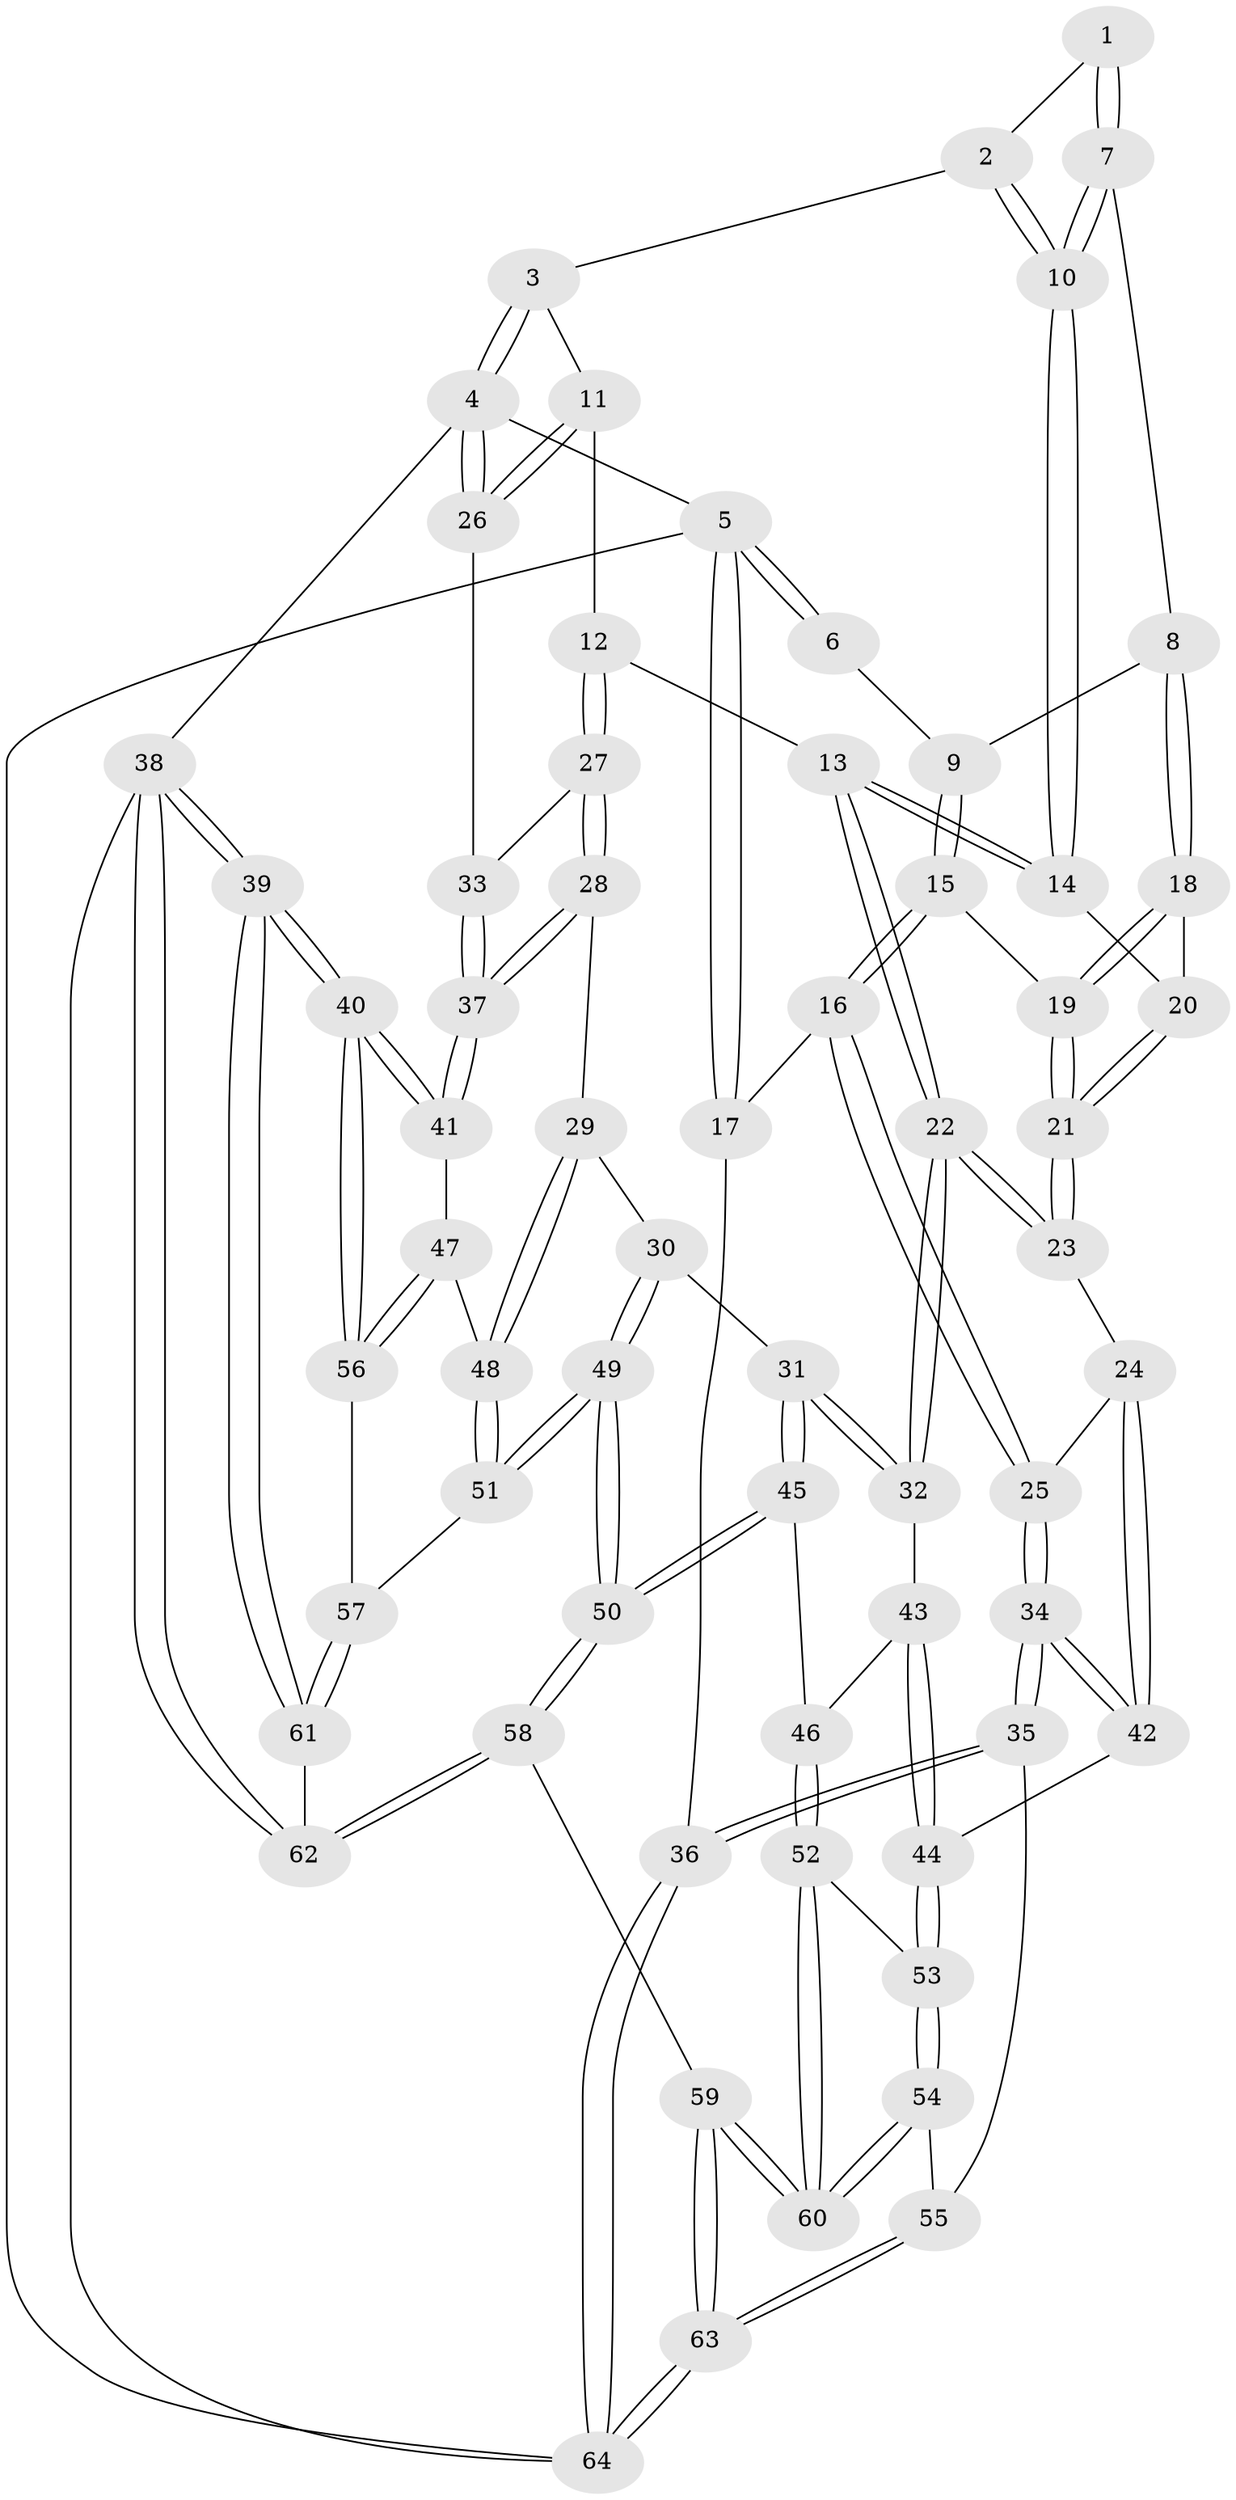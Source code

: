 // coarse degree distribution, {3: 0.13157894736842105, 4: 0.4473684210526316, 5: 0.2631578947368421, 6: 0.13157894736842105, 7: 0.02631578947368421}
// Generated by graph-tools (version 1.1) at 2025/42/03/06/25 10:42:32]
// undirected, 64 vertices, 157 edges
graph export_dot {
graph [start="1"]
  node [color=gray90,style=filled];
  1 [pos="+0.3232267191845542+0"];
  2 [pos="+0.5403275442845961+0"];
  3 [pos="+0.6279700761763686+0"];
  4 [pos="+1+0"];
  5 [pos="+0+0"];
  6 [pos="+0.0908141728372503+0"];
  7 [pos="+0.3252545744430601+0.11116476636917366"];
  8 [pos="+0.2933869899751273+0.1281307018530493"];
  9 [pos="+0.12786539972860053+0"];
  10 [pos="+0.4647890711690717+0.18675755061453217"];
  11 [pos="+0.7359212539472845+0.20958455322110434"];
  12 [pos="+0.7333645802732338+0.2190186792133705"];
  13 [pos="+0.6165041520334952+0.24898039745750603"];
  14 [pos="+0.47082476332450257+0.19912141580628256"];
  15 [pos="+0.12079203219783455+0.23252573778135405"];
  16 [pos="+0.04770617510275562+0.28086207685775866"];
  17 [pos="+0+0.28922545393971877"];
  18 [pos="+0.1785917027033068+0.22673161873070274"];
  19 [pos="+0.169504602742021+0.23077832427822942"];
  20 [pos="+0.4111475232091966+0.2691890354009241"];
  21 [pos="+0.3620888730881863+0.43054912756475217"];
  22 [pos="+0.5158602880961731+0.5145009089686109"];
  23 [pos="+0.36626227027076186+0.47115387810011816"];
  24 [pos="+0.31357592018654007+0.5049380818041594"];
  25 [pos="+0.18904680415639896+0.5142246827050854"];
  26 [pos="+1+0"];
  27 [pos="+0.7907683028361631+0.29387410275168313"];
  28 [pos="+0.7975289472095555+0.5253407701287803"];
  29 [pos="+0.7155747506750015+0.6059529632314337"];
  30 [pos="+0.7148599972832521+0.6061030324088622"];
  31 [pos="+0.6561436100010122+0.6042976694756632"];
  32 [pos="+0.5416769770206866+0.5431889935572082"];
  33 [pos="+1+0.3009530436615736"];
  34 [pos="+0.009997103045207767+0.7300847600799575"];
  35 [pos="+0+0.7432778520458949"];
  36 [pos="+0+0.7570194853571729"];
  37 [pos="+1+0.5613061423383807"];
  38 [pos="+1+1"];
  39 [pos="+1+1"];
  40 [pos="+1+0.8233028982265433"];
  41 [pos="+1+0.591828444413667"];
  42 [pos="+0.3272506840229304+0.7161948716952011"];
  43 [pos="+0.42036433032128917+0.708045714635019"];
  44 [pos="+0.341686007275704+0.7300011788499915"];
  45 [pos="+0.546165675729791+0.7873908726285366"];
  46 [pos="+0.49096286900570846+0.7649658968555139"];
  47 [pos="+0.8814435387315909+0.7726682325880424"];
  48 [pos="+0.8205773327165138+0.7381110938913933"];
  49 [pos="+0.6692169411443296+0.9473708231211503"];
  50 [pos="+0.562547661717041+1"];
  51 [pos="+0.7535093813482551+0.8678217674705612"];
  52 [pos="+0.3707926273898139+0.8367720256691635"];
  53 [pos="+0.34505615328790146+0.7833927607116343"];
  54 [pos="+0.1978784060235553+0.8562820164757728"];
  55 [pos="+0.13886246258634632+0.8636589628499596"];
  56 [pos="+0.9031558505362589+0.8426839497358698"];
  57 [pos="+0.8980578663624935+0.869547454641858"];
  58 [pos="+0.5610075803214184+1"];
  59 [pos="+0.5234716169560479+1"];
  60 [pos="+0.3916034765874819+0.9135255931060796"];
  61 [pos="+0.8985873203613648+0.8855945271556164"];
  62 [pos="+0.634088086165124+1"];
  63 [pos="+0.3176183775447626+1"];
  64 [pos="+0+1"];
  1 -- 2;
  1 -- 7;
  1 -- 7;
  2 -- 3;
  2 -- 10;
  2 -- 10;
  3 -- 4;
  3 -- 4;
  3 -- 11;
  4 -- 5;
  4 -- 26;
  4 -- 26;
  4 -- 38;
  5 -- 6;
  5 -- 6;
  5 -- 17;
  5 -- 17;
  5 -- 64;
  6 -- 9;
  7 -- 8;
  7 -- 10;
  7 -- 10;
  8 -- 9;
  8 -- 18;
  8 -- 18;
  9 -- 15;
  9 -- 15;
  10 -- 14;
  10 -- 14;
  11 -- 12;
  11 -- 26;
  11 -- 26;
  12 -- 13;
  12 -- 27;
  12 -- 27;
  13 -- 14;
  13 -- 14;
  13 -- 22;
  13 -- 22;
  14 -- 20;
  15 -- 16;
  15 -- 16;
  15 -- 19;
  16 -- 17;
  16 -- 25;
  16 -- 25;
  17 -- 36;
  18 -- 19;
  18 -- 19;
  18 -- 20;
  19 -- 21;
  19 -- 21;
  20 -- 21;
  20 -- 21;
  21 -- 23;
  21 -- 23;
  22 -- 23;
  22 -- 23;
  22 -- 32;
  22 -- 32;
  23 -- 24;
  24 -- 25;
  24 -- 42;
  24 -- 42;
  25 -- 34;
  25 -- 34;
  26 -- 33;
  27 -- 28;
  27 -- 28;
  27 -- 33;
  28 -- 29;
  28 -- 37;
  28 -- 37;
  29 -- 30;
  29 -- 48;
  29 -- 48;
  30 -- 31;
  30 -- 49;
  30 -- 49;
  31 -- 32;
  31 -- 32;
  31 -- 45;
  31 -- 45;
  32 -- 43;
  33 -- 37;
  33 -- 37;
  34 -- 35;
  34 -- 35;
  34 -- 42;
  34 -- 42;
  35 -- 36;
  35 -- 36;
  35 -- 55;
  36 -- 64;
  36 -- 64;
  37 -- 41;
  37 -- 41;
  38 -- 39;
  38 -- 39;
  38 -- 62;
  38 -- 62;
  38 -- 64;
  39 -- 40;
  39 -- 40;
  39 -- 61;
  39 -- 61;
  40 -- 41;
  40 -- 41;
  40 -- 56;
  40 -- 56;
  41 -- 47;
  42 -- 44;
  43 -- 44;
  43 -- 44;
  43 -- 46;
  44 -- 53;
  44 -- 53;
  45 -- 46;
  45 -- 50;
  45 -- 50;
  46 -- 52;
  46 -- 52;
  47 -- 48;
  47 -- 56;
  47 -- 56;
  48 -- 51;
  48 -- 51;
  49 -- 50;
  49 -- 50;
  49 -- 51;
  49 -- 51;
  50 -- 58;
  50 -- 58;
  51 -- 57;
  52 -- 53;
  52 -- 60;
  52 -- 60;
  53 -- 54;
  53 -- 54;
  54 -- 55;
  54 -- 60;
  54 -- 60;
  55 -- 63;
  55 -- 63;
  56 -- 57;
  57 -- 61;
  57 -- 61;
  58 -- 59;
  58 -- 62;
  58 -- 62;
  59 -- 60;
  59 -- 60;
  59 -- 63;
  59 -- 63;
  61 -- 62;
  63 -- 64;
  63 -- 64;
}
